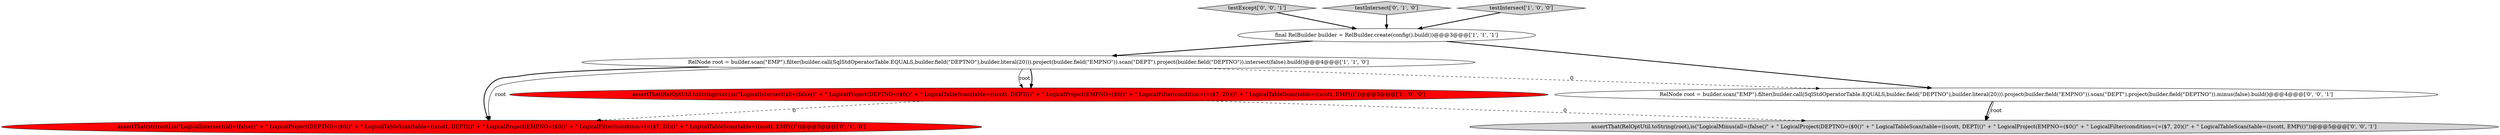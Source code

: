 digraph {
1 [style = filled, label = "assertThat(RelOptUtil.toString(root),is(\"LogicalIntersect(all=(false()\" + \" LogicalProject(DEPTNO=($0()\" + \" LogicalTableScan(table=((scott, DEPT(()\" + \" LogicalProject(EMPNO=($0()\" + \" LogicalFilter(condition=(=($7, 20)()\" + \" LogicalTableScan(table=((scott, EMP(()\"))@@@5@@@['1', '0', '0']", fillcolor = red, shape = ellipse image = "AAA1AAABBB1BBB"];
4 [style = filled, label = "assertThat(str(root),is(\"LogicalIntersect(all=(false()\" + \" LogicalProject(DEPTNO=($0()\" + \" LogicalTableScan(table=((scott, DEPT(()\" + \" LogicalProject(EMPNO=($0()\" + \" LogicalFilter(condition=(=($7, 20)()\" + \" LogicalTableScan(table=((scott, EMP(()\"))@@@5@@@['0', '1', '0']", fillcolor = red, shape = ellipse image = "AAA1AAABBB2BBB"];
3 [style = filled, label = "RelNode root = builder.scan(\"EMP\").filter(builder.call(SqlStdOperatorTable.EQUALS,builder.field(\"DEPTNO\"),builder.literal(20))).project(builder.field(\"EMPNO\")).scan(\"DEPT\").project(builder.field(\"DEPTNO\")).intersect(false).build()@@@4@@@['1', '1', '0']", fillcolor = white, shape = ellipse image = "AAA0AAABBB1BBB"];
7 [style = filled, label = "testExcept['0', '0', '1']", fillcolor = lightgray, shape = diamond image = "AAA0AAABBB3BBB"];
8 [style = filled, label = "RelNode root = builder.scan(\"EMP\").filter(builder.call(SqlStdOperatorTable.EQUALS,builder.field(\"DEPTNO\"),builder.literal(20))).project(builder.field(\"EMPNO\")).scan(\"DEPT\").project(builder.field(\"DEPTNO\")).minus(false).build()@@@4@@@['0', '0', '1']", fillcolor = white, shape = ellipse image = "AAA0AAABBB3BBB"];
0 [style = filled, label = "final RelBuilder builder = RelBuilder.create(config().build())@@@3@@@['1', '1', '1']", fillcolor = white, shape = ellipse image = "AAA0AAABBB1BBB"];
5 [style = filled, label = "testIntersect['0', '1', '0']", fillcolor = lightgray, shape = diamond image = "AAA0AAABBB2BBB"];
2 [style = filled, label = "testIntersect['1', '0', '0']", fillcolor = lightgray, shape = diamond image = "AAA0AAABBB1BBB"];
6 [style = filled, label = "assertThat(RelOptUtil.toString(root),is(\"LogicalMinus(all=(false()\" + \" LogicalProject(DEPTNO=($0()\" + \" LogicalTableScan(table=((scott, DEPT(()\" + \" LogicalProject(EMPNO=($0()\" + \" LogicalFilter(condition=(=($7, 20)()\" + \" LogicalTableScan(table=((scott, EMP(()\"))@@@5@@@['0', '0', '1']", fillcolor = lightgray, shape = ellipse image = "AAA0AAABBB3BBB"];
0->3 [style = bold, label=""];
1->4 [style = dashed, label="0"];
3->8 [style = dashed, label="0"];
3->4 [style = solid, label="root"];
2->0 [style = bold, label=""];
8->6 [style = bold, label=""];
7->0 [style = bold, label=""];
5->0 [style = bold, label=""];
3->1 [style = bold, label=""];
8->6 [style = solid, label="root"];
3->4 [style = bold, label=""];
3->1 [style = solid, label="root"];
1->6 [style = dashed, label="0"];
0->8 [style = bold, label=""];
}
